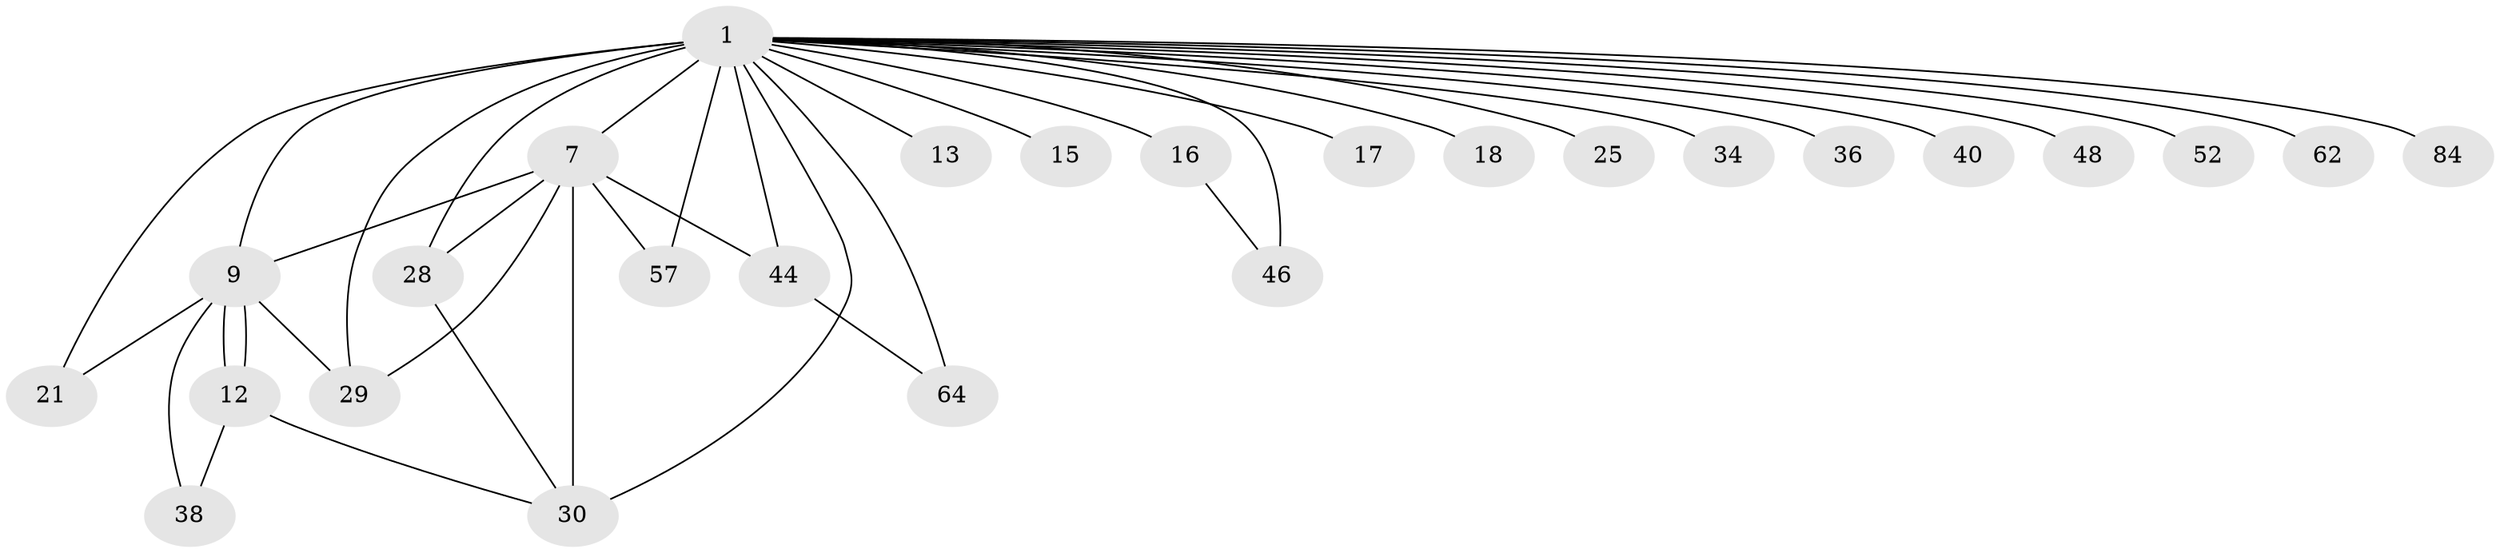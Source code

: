 // original degree distribution, {16: 0.022988505747126436, 25: 0.022988505747126436, 18: 0.034482758620689655, 24: 0.011494252873563218, 20: 0.011494252873563218, 14: 0.011494252873563218, 3: 0.16091954022988506, 4: 0.12643678160919541, 2: 0.5517241379310345, 7: 0.011494252873563218, 5: 0.034482758620689655}
// Generated by graph-tools (version 1.1) at 2025/17/03/04/25 18:17:17]
// undirected, 26 vertices, 39 edges
graph export_dot {
graph [start="1"]
  node [color=gray90,style=filled];
  1 [super="+2+3+10"];
  7 [super="+33+72+39+27+50+60"];
  9 [super="+66"];
  12;
  13;
  15;
  16 [super="+22"];
  17;
  18;
  21;
  25;
  28;
  29 [super="+43"];
  30 [super="+63"];
  34;
  36;
  38;
  40;
  44 [super="+45"];
  46;
  48;
  52;
  57;
  62;
  64 [super="+87"];
  84;
  1 -- 7 [weight=18];
  1 -- 9 [weight=9];
  1 -- 15 [weight=2];
  1 -- 17 [weight=2];
  1 -- 44 [weight=4];
  1 -- 16 [weight=6];
  1 -- 64 [weight=2];
  1 -- 34 [weight=2];
  1 -- 13;
  1 -- 46 [weight=2];
  1 -- 48 [weight=2];
  1 -- 52;
  1 -- 62 [weight=2];
  1 -- 18 [weight=4];
  1 -- 84;
  1 -- 21;
  1 -- 25 [weight=2];
  1 -- 28;
  1 -- 29 [weight=3];
  1 -- 30;
  1 -- 36 [weight=3];
  1 -- 40;
  1 -- 57;
  7 -- 9 [weight=2];
  7 -- 28;
  7 -- 57;
  7 -- 30 [weight=2];
  7 -- 44;
  7 -- 29;
  9 -- 12;
  9 -- 12;
  9 -- 21;
  9 -- 38;
  9 -- 29;
  12 -- 38;
  12 -- 30;
  16 -- 46;
  28 -- 30;
  44 -- 64;
}
